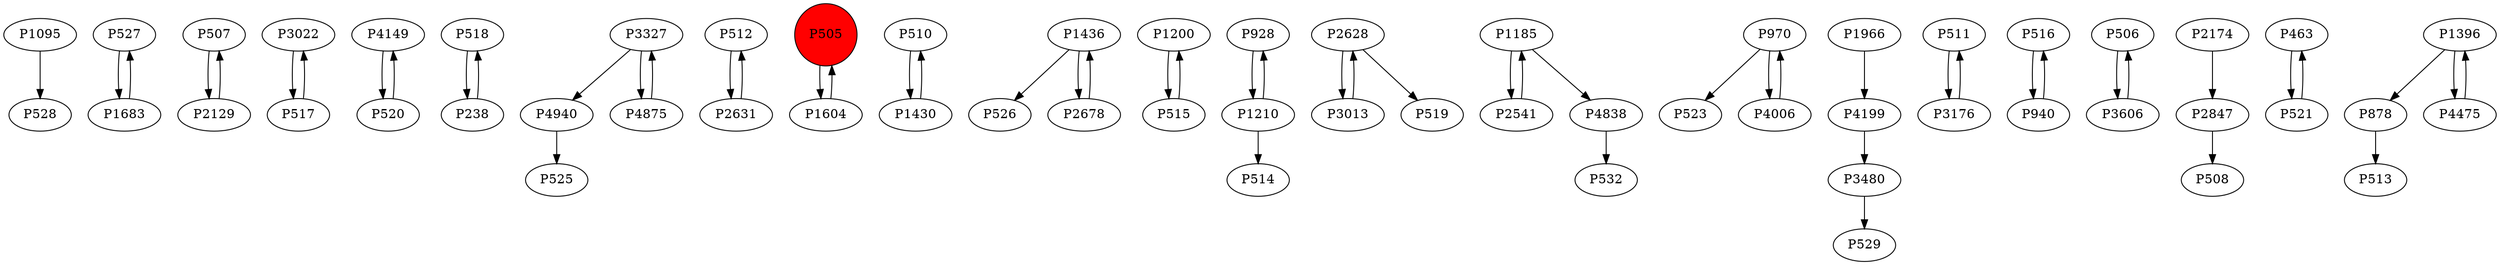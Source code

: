 digraph {
	P1095 -> P528
	P527 -> P1683
	P507 -> P2129
	P3022 -> P517
	P4149 -> P520
	P518 -> P238
	P4940 -> P525
	P512 -> P2631
	P3327 -> P4875
	P505 -> P1604
	P510 -> P1430
	P1436 -> P526
	P4875 -> P3327
	P1200 -> P515
	P928 -> P1210
	P2628 -> P3013
	P1210 -> P928
	P4838 -> P532
	P3327 -> P4940
	P970 -> P523
	P2129 -> P507
	P2631 -> P512
	P2678 -> P1436
	P1210 -> P514
	P2541 -> P1185
	P1966 -> P4199
	P511 -> P3176
	P516 -> P940
	P4199 -> P3480
	P506 -> P3606
	P3013 -> P2628
	P515 -> P1200
	P2847 -> P508
	P463 -> P521
	P517 -> P3022
	P238 -> P518
	P878 -> P513
	P1185 -> P4838
	P3606 -> P506
	P1436 -> P2678
	P1396 -> P4475
	P970 -> P4006
	P1185 -> P2541
	P2174 -> P2847
	P4006 -> P970
	P520 -> P4149
	P2628 -> P519
	P1430 -> P510
	P3176 -> P511
	P521 -> P463
	P1396 -> P878
	P4475 -> P1396
	P940 -> P516
	P1604 -> P505
	P1683 -> P527
	P3480 -> P529
	P505 [shape=circle]
	P505 [style=filled]
	P505 [fillcolor=red]
}